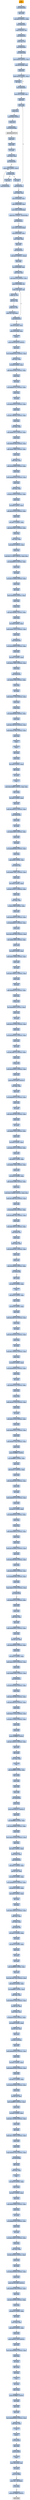 digraph G {
node[shape=rectangle,style=filled,fillcolor=lightsteelblue,color=lightsteelblue]
bgcolor="transparent"
a0x004c4000pusha_[label="start\npusha ",color="lightgrey",fillcolor="orange"];
a0x004c4001call_0x004c4006[label="0x004c4001\ncall 0x004c4006"];
a0x004c4006popl_ebp[label="0x004c4006\npopl %ebp"];
a0x004c4007subl_0x6UINT32_ebp[label="0x004c4007\nsubl $0x6<UINT32>, %ebp"];
a0x004c400djmp_0x004c4014[label="0x004c400d\njmp 0x004c4014"];
a0x004c4014movb_fs_0x23_al[label="0x004c4014\nmovb %fs:0x23, %al"];
a0x004c401ajmp_0x004c401f[label="0x004c401a\njmp 0x004c401f"];
a0x004c401ftestb_al_al[label="0x004c401f\ntestb %al, %al"];
a0x004c4021jmp_0x004c4026[label="0x004c4021\njmp 0x004c4026"];
a0x004c4026jne_0x004c408f[label="0x004c4026\njne 0x004c408f"];
a0x004c4028movl_0x49UINT32_ecx[label="0x004c4028\nmovl $0x49<UINT32>, %ecx"];
a0x004c402dleal_0x2c5ebp__esi[label="0x004c402d\nleal 0x2c5(%ebp), %esi"];
a0x004c4033pushl_esi[label="0x004c4033\npushl %esi"];
a0x004c4034addb_0x44UINT8_esi_[label="0x004c4034\naddb $0x44<UINT8>, (%esi)"];
a0x004c4037incl_esi[label="0x004c4037\nincl %esi"];
a0x004c4038loop_0x004c4034[label="0x004c4038\nloop 0x004c4034"];
a0x004c403amovl_0x2c1ebp__ecx[label="0x004c403a\nmovl 0x2c1(%ebp), %ecx"];
a0x004c4040popl_esi[label="0x004c4040\npopl %esi"];
a0x004c4041pushl_ebp[label="0x004c4041\npushl %ebp"];
a0x004c4042pushl_ecx[label="0x004c4042\npushl %ecx"];
a0x004c4043pushl_0x0UINT8[label="0x004c4043\npushl $0x0<UINT8>"];
a0x004c4045pushl_esi[label="0x004c4045\npushl %esi"];
a0x004c4046call_0x610cebp_[label="0x004c4046\ncall 0x610c(%ebp)"];
a_lopen_kernel32_dll[label="_lopen@kernel32.dll",color="lightgrey",fillcolor="lightgrey"];
a0x004c404cpopl_ecx[label="0x004c404c\npopl %ecx"];
a0x004c404dpopl_ebp[label="0x004c404d\npopl %ebp"];
a0x004c404eincl_eax[label="0x004c404e\nincl %eax"];
a0x004c404ftestl_eax_eax[label="0x004c404f\ntestl %eax, %eax"];
a0x004c4051jne_0x004c408f[label="0x004c4051\njne 0x004c408f"];
a0x004c4053cmpb_0x0UINT8_esi_[label="0x004c4053\ncmpb $0x0<UINT8>, (%esi)"];
a0x004c4056je_0x004c405b[label="0x004c4056\nje 0x004c405b"];
a0x004c4058incl_esi[label="0x004c4058\nincl %esi"];
a0x004c4059jmp_0x004c4053[label="0x004c4059\njmp 0x004c4053"];
a0x004c405bincl_esi[label="0x004c405b\nincl %esi"];
a0x004c405cloop_0x004c4041[label="0x004c405c\nloop 0x004c4041"];
a0x004c405emovl_ebp_eax[label="0x004c405e\nmovl %ebp, %eax"];
a0x004c4060movl_0x20esp__ecx[label="0x004c4060\nmovl 0x20(%esp), %ecx"];
a0x004c4064subl_0x2bdebp__eax[label="0x004c4064\nsubl 0x2bd(%ebp), %eax"];
a0x004c406amovl_eax_0x2b9ebp_[label="0x004c406a\nmovl %eax, 0x2b9(%ebp)"];
a0x004c4070cmpb_0x1UINT8_0x2b4ebp_[label="0x004c4070\ncmpb $0x1<UINT8>, 0x2b4(%ebp)"];
a0x004c4077jne_0x004c407f[label="0x004c4077\njne 0x004c407f"];
a0x004c407fmovl_ecx_0x2b5ebp_[label="0x004c407f\nmovl %ecx, 0x2b5(%ebp)"];
a0x004c4085leal_0x30eebp__eax[label="0x004c4085\nleal 0x30e(%ebp), %eax"];
a0x004c408bmovl_ebp_ebx[label="0x004c408b\nmovl %ebp, %ebx"];
a0x004c408djmp_eax[label="0x004c408d\njmp %eax"];
a0x004c430ecall_0x004c4313[label="0x004c430e\ncall 0x004c4313"];
a0x004c4313subl_0x5UINT32_esp_[label="0x004c4313\nsubl $0x5<UINT32>, (%esp)"];
a0x004c431apopl_ebp[label="0x004c431a\npopl %ebp"];
a0x004c431bleal_0x54ebp__esi[label="0x004c431b\nleal 0x54(%ebp), %esi"];
a0x004c431emovl_esi_edi[label="0x004c431e\nmovl %esi, %edi"];
a0x004c4320movl_0x5150UINT32_ecx[label="0x004c4320\nmovl $0x5150<UINT32>, %ecx"];
a0x004c4325movb_0x35ebp__dl[label="0x004c4325\nmovb 0x35(%ebp), %dl"];
a0x004c4328lodsb_ds_esi__al[label="0x004c4328\nlodsb %ds:(%esi), %al"];
a0x004c4329xchgb_cl_dl[label="0x004c4329\nxchgb %cl, %dl"];
a0x004c432brolb_cl_al[label="0x004c432b\nrolb %cl, %al"];
a0x004c432dxchgb_cl_dl[label="0x004c432d\nxchgb %cl, %dl"];
a0x004c432fstosb_al_es_edi_[label="0x004c432f\nstosb %al, %es:(%edi)"];
a0x004c4330loop_0x004c4328[label="0x004c4330\nloop 0x004c4328"];
a0x004c4332leal_0x54ebp__ecx[label="0x004c4332\nleal 0x54(%ebp), %ecx"];
a0x004c4335addl_0x36ebp__ecx[label="0x004c4335\naddl 0x36(%ebp), %ecx"];
a0x004c433bpusha_[label="0x004c433b\npusha "];
a0x004c433cpushl_0x38544678UINT32[label="0x004c433c\npushl $0x38544678<UINT32>"];
a0x004c4341jmp_ecx[label="0x004c4341\njmp %ecx"];
a0x004c610dmovl_0xbdbc03e2UINT32_eax[label="0x004c610d\nmovl $0xbdbc03e2<UINT32>, %eax"];
a0x004c6112bsfl_eax_eax[label="0x004c6112\nbsfl %eax, %eax"];
a0x004c6115roll_0xfUINT8_eax[label="0x004c6115\nroll $0xf<UINT8>, %eax"];
a0x004c6118addl_0x4c40369UINT32_eax[label="0x004c6118\naddl $0x4c40369<UINT32>, %eax"];
a0x004c611dpushl_eax[label="0x004c611d\npushl %eax"];
a0x004c611enotl_eax[label="0x004c611e\nnotl %eax"];
a0x004c6120xorl_0xfb3b7c97UINT32_eax[label="0x004c6120\nxorl $0xfb3b7c97<UINT32>, %eax"];
a0x004c6125pushl_eax[label="0x004c6125\npushl %eax"];
a0x004c6126roll_eax[label="0x004c6126\nroll %eax"];
a0x004c6128xorl_0xe8c361e2UINT32_eax[label="0x004c6128\nxorl $0xe8c361e2<UINT32>, %eax"];
a0x004c612dpushl_eax[label="0x004c612d\npushl %eax"];
a0x004c612exorl_0x17f6600bUINT32_eax[label="0x004c612e\nxorl $0x17f6600b<UINT32>, %eax"];
a0x004c6133pushl_eax[label="0x004c6133\npushl %eax"];
a0x004c6134xorl_eax_eax[label="0x004c6134\nxorl %eax, %eax"];
a0x004c6136subl_0xbfb7fe15UINT32_eax[label="0x004c6136\nsubl $0xbfb7fe15<UINT32>, %eax"];
a0x004c613bpushl_eax[label="0x004c613b\npushl %eax"];
a0x004c613csubl_0x954f15b6UINT32_eax[label="0x004c613c\nsubl $0x954f15b6<UINT32>, %eax"];
a0x004c6141addl_0xad11ff9dUINT32_eax[label="0x004c6141\naddl $0xad11ff9d<UINT32>, %eax"];
a0x004c6146pushl_eax[label="0x004c6146\npushl %eax"];
a0x004c6147addl_eax_eax[label="0x004c6147\naddl %eax, %eax"];
a0x004c6149addl_0x4fea285fUINT32_eax[label="0x004c6149\naddl $0x4fea285f<UINT32>, %eax"];
a0x004c614epushl_eax[label="0x004c614e\npushl %eax"];
a0x004c614faddl_0xe86050e6UINT32_eax[label="0x004c614f\naddl $0xe86050e6<UINT32>, %eax"];
a0x004c6154pushl_eax[label="0x004c6154\npushl %eax"];
a0x004c6155bsfl_eax_eax[label="0x004c6155\nbsfl %eax, %eax"];
a0x004c6158orl_0xc3130424UINT32_eax[label="0x004c6158\norl $0xc3130424<UINT32>, %eax"];
a0x004c615dpushl_eax[label="0x004c615d\npushl %eax"];
a0x004c615eroll_0x6UINT8_eax[label="0x004c615e\nroll $0x6<UINT8>, %eax"];
a0x004c6161addl_0x7fc201f4UINT32_eax[label="0x004c6161\naddl $0x7fc201f4<UINT32>, %eax"];
a0x004c6166pushl_eax[label="0x004c6166\npushl %eax"];
a0x004c6167btrl_0x17UINT8_eax[label="0x004c6167\nbtrl $0x17<UINT8>, %eax"];
a0x004c616bsubl_0x3f7fea57UINT32_eax[label="0x004c616b\nsubl $0x3f7fea57<UINT32>, %eax"];
a0x004c6170pushl_eax[label="0x004c6170\npushl %eax"];
a0x004c6171bsrl_eax_eax[label="0x004c6171\nbsrl %eax, %eax"];
a0x004c6174subl_0x18UINT32_eax[label="0x004c6174\nsubl $0x18<UINT32>, %eax"];
a0x004c6179pushl_eax[label="0x004c6179\npushl %eax"];
a0x004c617aimull_0x71c73491UINT32_eax_eax[label="0x004c617a\nimull $0x71c73491<UINT32>, %eax, %eax"];
a0x004c6180xorl_0xb666922UINT32_eax[label="0x004c6180\nxorl $0xb666922<UINT32>, %eax"];
a0x004c6185pushl_eax[label="0x004c6185\npushl %eax"];
a0x004c6186rorl_eax[label="0x004c6186\nrorl %eax"];
a0x004c6188xorl_0x7475e800UINT32_eax[label="0x004c6188\nxorl $0x7475e800<UINT32>, %eax"];
a0x004c618dpushl_eax[label="0x004c618d\npushl %eax"];
a0x004c618edecl_eax[label="0x004c618e\ndecl %eax"];
a0x004c618faddl_0x4fbc86UINT32_eax[label="0x004c618f\naddl $0x4fbc86<UINT32>, %eax"];
a0x004c6194pushl_eax[label="0x004c6194\npushl %eax"];
a0x004c6195bswap_eax[label="0x004c6195\nbswap %eax"];
a0x004c6197subl_0xf7bb8df8UINT32_eax[label="0x004c6197\nsubl $0xf7bb8df8<UINT32>, %eax"];
a0x004c619cpushl_eax[label="0x004c619c\npushl %eax"];
a0x004c619dbtrl_0xfUINT8_eax[label="0x004c619d\nbtrl $0xf<UINT8>, %eax"];
a0x004c61a1addl_0x961c4018UINT32_eax[label="0x004c61a1\naddl $0x961c4018<UINT32>, %eax"];
a0x004c61a6pushl_eax[label="0x004c61a6\npushl %eax"];
a0x004c61a7jmp_0x004c5e64[label="0x004c61a7\njmp 0x004c5e64"];
a0x004c5e64xorl_0xe9048320UINT32_eax[label="0x004c5e64\nxorl $0xe9048320<UINT32>, %eax"];
a0x004c5e69pushl_eax[label="0x004c5e69\npushl %eax"];
a0x004c5e6abtcl_0x7UINT8_eax[label="0x004c5e6a\nbtcl $0x7<UINT8>, %eax"];
a0x004c5e6esubl_0xca170081UINT32_eax[label="0x004c5e6e\nsubl $0xca170081<UINT32>, %eax"];
a0x004c5e73pushl_eax[label="0x004c5e73\npushl %eax"];
a0x004c5e74jmp_0x004c920c[label="0x004c5e74\njmp 0x004c920c"];
a0x004c920cxorl_0xfeac7bf0UINT32_eax[label="0x004c920c\nxorl $0xfeac7bf0<UINT32>, %eax"];
a0x004c9211pushl_eax[label="0x004c9211\npushl %eax"];
a0x004c9212incl_eax[label="0x004c9212\nincl %eax"];
a0x004c9213addl_0xdec77764UINT32_eax[label="0x004c9213\naddl $0xdec77764<UINT32>, %eax"];
a0x004c9218pushl_eax[label="0x004c9218\npushl %eax"];
a0x004c9219bswap_eax[label="0x004c9219\nbswap %eax"];
a0x004c921bxorl_0x9cf8e0d8UINT32_eax[label="0x004c921b\nxorl $0x9cf8e0d8<UINT32>, %eax"];
a0x004c9220pushl_eax[label="0x004c9220\npushl %eax"];
a0x004c9221andl_0xc7b912e3UINT32_eax[label="0x004c9221\nandl $0xc7b912e3<UINT32>, %eax"];
a0x004c9226addl_0xbcaa7366UINT32_eax[label="0x004c9226\naddl $0xbcaa7366<UINT32>, %eax"];
a0x004c922bpushl_eax[label="0x004c922b\npushl %eax"];
a0x004c922cfwait_[label="0x004c922c\nfwait "];
a0x004c922dfninit_[label="0x004c922d\nfninit "];
a0x004c922fdecl_eax[label="0x004c922f\ndecl %eax"];
a0x004c9230pushl_eax[label="0x004c9230\npushl %eax"];
a0x004c9231btcl_0xaUINT8_eax[label="0x004c9231\nbtcl $0xa<UINT8>, %eax"];
a0x004c9235fildl_esp_[label="0x004c9235\nfildl (%esp)"];
a0x004c9238incl_eax[label="0x004c9238\nincl %eax"];
a0x004c9239fcos_[label="0x004c9239\nfcos "];
a0x004c923bimull_0xec3dbff9UINT32_eax_eax[label="0x004c923b\nimull $0xec3dbff9<UINT32>, %eax, %eax"];
a0x004c9241fstps_esp_[label="0x004c9241\nfstps (%esp)"];
a0x004c9244btrl_0x1UINT8_eax[label="0x004c9244\nbtrl $0x1<UINT8>, %eax"];
a0x004c9248popl_eax[label="0x004c9248\npopl %eax"];
a0x004c9249addl_0xc5884e2aUINT32_eax[label="0x004c9249\naddl $0xc5884e2a<UINT32>, %eax"];
a0x004c924ejmp_0x004c43b2[label="0x004c924e\njmp 0x004c43b2"];
a0x004c43b2pushl_eax[label="0x004c43b2\npushl %eax"];
a0x004c43b3incl_eax[label="0x004c43b3\nincl %eax"];
a0x004c43b4xorl_0xb0cd4fd7UINT32_eax[label="0x004c43b4\nxorl $0xb0cd4fd7<UINT32>, %eax"];
a0x004c43b9pushl_eax[label="0x004c43b9\npushl %eax"];
a0x004c43baroll_eax[label="0x004c43ba\nroll %eax"];
a0x004c43bcxorl_0x48d99a9dUINT32_eax[label="0x004c43bc\nxorl $0x48d99a9d<UINT32>, %eax"];
a0x004c43c1pushl_eax[label="0x004c43c1\npushl %eax"];
a0x004c43c2cmpl_0x6bUINT8_eax[label="0x004c43c2\ncmpl $0x6b<UINT8>, %eax"];
a0x004c43c5jae_0x004c75d2[label="0x004c43c5\njae 0x004c75d2"];
a0x004c75d2subl_0x66573b67UINT32_eax[label="0x004c75d2\nsubl $0x66573b67<UINT32>, %eax"];
a0x004c75d7pushl_eax[label="0x004c75d7\npushl %eax"];
a0x004c75d8btcl_0x9UINT8_eax[label="0x004c75d8\nbtcl $0x9<UINT8>, %eax"];
a0x004c75dcxorl_0x7d762e7cUINT32_eax[label="0x004c75dc\nxorl $0x7d762e7c<UINT32>, %eax"];
a0x004c75e1pushl_eax[label="0x004c75e1\npushl %eax"];
a0x004c75e2xorl_eax_eax[label="0x004c75e2\nxorl %eax, %eax"];
a0x004c75e4orl_0xc2f766UINT32_eax[label="0x004c75e4\norl $0xc2f766<UINT32>, %eax"];
a0x004c75e9pushl_eax[label="0x004c75e9\npushl %eax"];
a0x004c75eaaddl_0x6cb8c87dUINT32_eax[label="0x004c75ea\naddl $0x6cb8c87d<UINT32>, %eax"];
a0x004c75efxorl_0x84b8ace7UINT32_eax[label="0x004c75ef\nxorl $0x84b8ace7<UINT32>, %eax"];
a0x004c75f4pushl_eax[label="0x004c75f4\npushl %eax"];
a0x004c75f5movl_0x23e6700bUINT32_eax[label="0x004c75f5\nmovl $0x23e6700b<UINT32>, %eax"];
a0x004c75fasubl_0xffa1ed00UINT32_eax[label="0x004c75fa\nsubl $0xffa1ed00<UINT32>, %eax"];
a0x004c75ffpushl_eax[label="0x004c75ff\npushl %eax"];
a0x004c7600rorl_0x9UINT8_eax[label="0x004c7600\nrorl $0x9<UINT8>, %eax"];
a0x004c7603addl_0x9e7260dfUINT32_eax[label="0x004c7603\naddl $0x9e7260df<UINT32>, %eax"];
a0x004c7608pushl_eax[label="0x004c7608\npushl %eax"];
a0x004c7609incl_eax[label="0x004c7609\nincl %eax"];
a0x004c760asubl_0x57048321UINT32_eax[label="0x004c760a\nsubl $0x57048321<UINT32>, %eax"];
a0x004c760fpushl_eax[label="0x004c760f\npushl %eax"];
a0x004c7610roll_eax[label="0x004c7610\nroll %eax"];
a0x004c7612addl_0x68e8e7ffUINT32_eax[label="0x004c7612\naddl $0x68e8e7ff<UINT32>, %eax"];
a0x004c7617pushl_eax[label="0x004c7617\npushl %eax"];
a0x004c7618bswap_eax[label="0x004c7618\nbswap %eax"];
a0x004c761axorl_0xe8e9eaUINT32_eax[label="0x004c761a\nxorl $0xe8e9ea<UINT32>, %eax"];
a0x004c761fpushl_eax[label="0x004c761f\npushl %eax"];
a0x004c7620roll_eax[label="0x004c7620\nroll %eax"];
a0x004c7622addl_0x3c518796UINT32_eax[label="0x004c7622\naddl $0x3c518796<UINT32>, %eax"];
a0x004c7627pushl_eax[label="0x004c7627\npushl %eax"];
a0x004c7628xorl_0xd4928342UINT32_eax[label="0x004c7628\nxorl $0xd4928342<UINT32>, %eax"];
a0x004c762dpushl_eax[label="0x004c762d\npushl %eax"];
a0x004c762enotl_eax[label="0x004c762e\nnotl %eax"];
a0x004c7630xorl_0x13bfd716UINT32_eax[label="0x004c7630\nxorl $0x13bfd716<UINT32>, %eax"];
a0x004c7635pushl_eax[label="0x004c7635\npushl %eax"];
a0x004c7636bswap_eax[label="0x004c7636\nbswap %eax"];
a0x004c7638subl_0xcd208302UINT32_eax[label="0x004c7638\nsubl $0xcd208302<UINT32>, %eax"];
a0x004c763dpushl_eax[label="0x004c763d\npushl %eax"];
a0x004c763epushl_0x3567fd9fUINT32[label="0x004c763e\npushl $0x3567fd9f<UINT32>"];
a0x004c7643bsrl_eax_eax[label="0x004c7643\nbsrl %eax, %eax"];
a0x004c7646popl_eax[label="0x004c7646\npopl %eax"];
a0x004c7647xorl_0xdd2e671bUINT32_eax[label="0x004c7647\nxorl $0xdd2e671b<UINT32>, %eax"];
a0x004c764cpushl_eax[label="0x004c764c\npushl %eax"];
a0x004c764drorl_eax[label="0x004c764d\nrorl %eax"];
a0x004c764faddl_0x52df1e90UINT32_eax[label="0x004c764f\naddl $0x52df1e90<UINT32>, %eax"];
a0x004c7654pushl_eax[label="0x004c7654\npushl %eax"];
a0x004c7655incl_eax[label="0x004c7655\nincl %eax"];
a0x004c7656xorl_0xf4072f50UINT32_eax[label="0x004c7656\nxorl $0xf4072f50<UINT32>, %eax"];
a0x004c765bpushl_eax[label="0x004c765b\npushl %eax"];
a0x004c765croll_0xeUINT8_eax[label="0x004c765c\nroll $0xe<UINT8>, %eax"];
a0x004c765fxorl_0xbc20ccc1UINT32_eax[label="0x004c765f\nxorl $0xbc20ccc1<UINT32>, %eax"];
a0x004c7664pushl_eax[label="0x004c7664\npushl %eax"];
a0x004c7665subl_0x65UINT8_eax[label="0x004c7665\nsubl $0x65<UINT8>, %eax"];
a0x004c7668xorl_0x8d1704efUINT32_eax[label="0x004c7668\nxorl $0x8d1704ef<UINT32>, %eax"];
a0x004c766dpushl_eax[label="0x004c766d\npushl %eax"];
a0x004c766ebtsl_0x1eUINT8_eax[label="0x004c766e\nbtsl $0x1e<UINT8>, %eax"];
a0x004c7672addl_0x4b1aef8fUINT32_eax[label="0x004c7672\naddl $0x4b1aef8f<UINT32>, %eax"];
a0x004c7677pushl_eax[label="0x004c7677\npushl %eax"];
a0x004c7678imull_0xa7760d80UINT32_eax_eax[label="0x004c7678\nimull $0xa7760d80<UINT32>, %eax, %eax"];
a0x004c767eaddl_0x7eb95782UINT32_eax[label="0x004c767e\naddl $0x7eb95782<UINT32>, %eax"];
a0x004c7683pushl_eax[label="0x004c7683\npushl %eax"];
a0x004c7684orl_0x58dac45bUINT32_eax[label="0x004c7684\norl $0x58dac45b<UINT32>, %eax"];
a0x004c7689addl_0x38b0c78eUINT32_eax[label="0x004c7689\naddl $0x38b0c78e<UINT32>, %eax"];
a0x004c768epushl_eax[label="0x004c768e\npushl %eax"];
a0x004c768fsubl_0xf27887c5UINT32_eax[label="0x004c768f\nsubl $0xf27887c5<UINT32>, %eax"];
a0x004c7694jmp_0x004c7535[label="0x004c7694\njmp 0x004c7535"];
a0x004c7535pushl_eax[label="0x004c7535\npushl %eax"];
a0x004c7536imull_eax_eax[label="0x004c7536\nimull %eax, %eax"];
a0x004c7539subl_0x30e619ecUINT32_eax[label="0x004c7539\nsubl $0x30e619ec<UINT32>, %eax"];
a0x004c753epushl_eax[label="0x004c753e\npushl %eax"];
a0x004c753fpushl_eax[label="0x004c753f\npushl %eax"];
a0x004c7540cmpl_0x4efd19aUINT32_eax[label="0x004c7540\ncmpl $0x4efd19a<UINT32>, %eax"];
a0x004c7545jno_0x004c45fe[label="0x004c7545\njno 0x004c45fe"];
a0x004c45fefildl_esp_[label="0x004c45fe\nfildl (%esp)"];
a0x004c4601rorl_0x18UINT8_eax[label="0x004c4601\nrorl $0x18<UINT8>, %eax"];
a0x004c4604fcos_[label="0x004c4604\nfcos "];
a0x004c4606subl_0x1bUINT8_eax[label="0x004c4606\nsubl $0x1b<UINT8>, %eax"];
a0x004c4609fstps_esp_[label="0x004c4609\nfstps (%esp)"];
a0x004c460croll_0x16UINT8_eax[label="0x004c460c\nroll $0x16<UINT8>, %eax"];
a0x004c460fpopl_eax[label="0x004c460f\npopl %eax"];
a0x004c4610addl_0xc5e8972bUINT32_eax[label="0x004c4610\naddl $0xc5e8972b<UINT32>, %eax"];
a0x004c4615pushl_eax[label="0x004c4615\npushl %eax"];
a0x004c4616incl_eax[label="0x004c4616\nincl %eax"];
a0x004c4617andl_0x230cdc03UINT32_eax[label="0x004c4617\nandl $0x230cdc03<UINT32>, %eax"];
a0x004c461cpushl_eax[label="0x004c461c\npushl %eax"];
a0x004c461dincl_eax[label="0x004c461d\nincl %eax"];
a0x004c461esubl_0x17180003UINT32_eax[label="0x004c461e\nsubl $0x17180003<UINT32>, %eax"];
a0x004c4623pushl_eax[label="0x004c4623\npushl %eax"];
a0x004c4624orl_0x38UINT8_eax[label="0x004c4624\norl $0x38<UINT8>, %eax"];
a0x004c4627xorl_0xe8e9e859UINT32_eax[label="0x004c4627\nxorl $0xe8e9e859<UINT32>, %eax"];
a0x004c462cpushl_eax[label="0x004c462c\npushl %eax"];
a0x004c462dshrl_eax[label="0x004c462d\nshrl %eax"];
a0x004c462fsubl_0x65f1f145UINT32_eax[label="0x004c462f\nsubl $0x65f1f145<UINT32>, %eax"];
a0x004c4634pushl_eax[label="0x004c4634\npushl %eax"];
a0x004c4635bswap_eax[label="0x004c4635\nbswap %eax"];
a0x004c4637addl_0x19c2742dUINT32_eax[label="0x004c4637\naddl $0x19c2742d<UINT32>, %eax"];
a0x004c463cpushl_eax[label="0x004c463c\npushl %eax"];
a0x004c463dincl_eax[label="0x004c463d\nincl %eax"];
a0x004c463esubl_0xf5c197e0UINT32_eax[label="0x004c463e\nsubl $0xf5c197e0<UINT32>, %eax"];
a0x004c4643pushl_eax[label="0x004c4643\npushl %eax"];
a0x004c4644addl_0xb405381cUINT32_eax[label="0x004c4644\naddl $0xb405381c<UINT32>, %eax"];
a0x004c4649pushl_eax[label="0x004c4649\npushl %eax"];
a0x004c464asubl_0x3fe75704UINT32_eax[label="0x004c464a\nsubl $0x3fe75704<UINT32>, %eax"];
a0x004c464fpushl_eax[label="0x004c464f\npushl %eax"];
a0x004c4650pushl_0xffffffb1UINT8[label="0x004c4650\npushl $0xffffffb1<UINT8>"];
a0x004c4652xorl_0xffffff82UINT8_eax[label="0x004c4652\nxorl $0xffffff82<UINT8>, %eax"];
a0x004c4655popl_eax[label="0x004c4655\npopl %eax"];
a0x004c4656addl_0x337UINT32_eax[label="0x004c4656\naddl $0x337<UINT32>, %eax"];
a0x004c465bpushl_eax[label="0x004c465b\npushl %eax"];
a0x004c465caddl_0xcdebc49cUINT32_eax[label="0x004c465c\naddl $0xcdebc49c<UINT32>, %eax"];
a0x004c4661pushl_eax[label="0x004c4661\npushl %eax"];
a0x004c4662rorl_eax[label="0x004c4662\nrorl %eax"];
a0x004c4664addl_0x600e0750UINT32_eax[label="0x004c4664\naddl $0x600e0750<UINT32>, %eax"];
a0x004c4669pushl_eax[label="0x004c4669\npushl %eax"];
a0x004c466aorl_0x19UINT8_eax[label="0x004c466a\norl $0x19<UINT8>, %eax"];
a0x004c466dxorl_0xf3659ca0UINT32_eax[label="0x004c466d\nxorl $0xf3659ca0<UINT32>, %eax"];
a0x004c4672pushl_eax[label="0x004c4672\npushl %eax"];
a0x004c4673bswap_eax[label="0x004c4673\nbswap %eax"];
a0x004c4675addl_0xd20d60cfUINT32_eax[label="0x004c4675\naddl $0xd20d60cf<UINT32>, %eax"];
a0x004c467apushl_eax[label="0x004c467a\npushl %eax"];
a0x004c467bpushl_eax[label="0x004c467b\npushl %eax"];
a0x004c467candl_0x7d1db9b3UINT32_eax[label="0x004c467c\nandl $0x7d1db9b3<UINT32>, %eax"];
a0x004c4681popl_eax[label="0x004c4681\npopl %eax"];
a0x004c4682subl_0xa2800280UINT32_eax[label="0x004c4682\nsubl $0xa2800280<UINT32>, %eax"];
a0x004c4687pushl_eax[label="0x004c4687\npushl %eax"];
a0x004c4688subl_0xa3a4d9acUINT32_eax[label="0x004c4688\nsubl $0xa3a4d9ac<UINT32>, %eax"];
a0x004c468dxorl_0xdddb2dd4UINT32_eax[label="0x004c468d\nxorl $0xdddb2dd4<UINT32>, %eax"];
a0x004c4692pushl_eax[label="0x004c4692\npushl %eax"];
a0x004c4693cmpl_0x827a705bUINT32_eax[label="0x004c4693\ncmpl $0x827a705b<UINT32>, %eax"];
a0x004c4698jle_0x004c461f[label="0x004c4698\njle 0x004c461f"];
a0x004c469asubl_0xaf5e521aUINT32_eax[label="0x004c469a\nsubl $0xaf5e521a<UINT32>, %eax"];
a0x004c469fpushl_eax[label="0x004c469f\npushl %eax"];
a0x004c46a0pushl_eax[label="0x004c46a0\npushl %eax"];
a0x004c46a1addl_eax_eax[label="0x004c46a1\naddl %eax, %eax"];
a0x004c46a3popl_eax[label="0x004c46a3\npopl %eax"];
a0x004c46a4addl_0x99a08f02UINT32_eax[label="0x004c46a4\naddl $0x99a08f02<UINT32>, %eax"];
a0x004c46a9pushl_eax[label="0x004c46a9\npushl %eax"];
a0x004c46aamovzbl_al_eax[label="0x004c46aa\nmovzbl %al, %eax"];
a0x004c46adsubl_0xd59fe0dcUINT32_eax[label="0x004c46ad\nsubl $0xd59fe0dc<UINT32>, %eax"];
a0x004c46b2pushl_eax[label="0x004c46b2\npushl %eax"];
a0x004c46b3btsl_0x12UINT8_eax[label="0x004c46b3\nbtsl $0x12<UINT8>, %eax"];
a0x004c46b7addl_0xd11dc875UINT32_eax[label="0x004c46b7\naddl $0xd11dc875<UINT32>, %eax"];
a0x004c46bcpushl_eax[label="0x004c46bc\npushl %eax"];
a0x004c46bdcmpl_0xfb81e884UINT32_eax[label="0x004c46bd\ncmpl $0xfb81e884<UINT32>, %eax"];
a0x004c46c2jge_0x004c4871[label="0x004c46c2\njge 0x004c4871"];
a0x004c4871xorl_0x3c8203a0UINT32_eax[label="0x004c4871\nxorl $0x3c8203a0<UINT32>, %eax"];
a0x004c4876pushl_eax[label="0x004c4876\npushl %eax"];
a0x004c4877addl_0xa7bf20b9UINT32_eax[label="0x004c4877\naddl $0xa7bf20b9<UINT32>, %eax"];
a0x004c487csubl_0x528fa259UINT32_eax[label="0x004c487c\nsubl $0x528fa259<UINT32>, %eax"];
a0x004c4881pushl_eax[label="0x004c4881\npushl %eax"];
a0x004c4882andl_0xe3727e2eUINT32_eax[label="0x004c4882\nandl $0xe3727e2e<UINT32>, %eax"];
a0x004c4887xorl_0xc73183edUINT32_eax[label="0x004c4887\nxorl $0xc73183ed<UINT32>, %eax"];
a0x004c488cpushl_eax[label="0x004c488c\npushl %eax"];
a0x004c488dpushl_eax[label="0x004c488d\npushl %eax"];
a0x004c488epushl_0xffffff8cUINT8[label="0x004c488e\npushl $0xffffff8c<UINT8>"];
a0x004c4890subl_0x7c9ea4c1UINT32_eax[label="0x004c4890\nsubl $0x7c9ea4c1<UINT32>, %eax"];
a0x004c4895popl_eax[label="0x004c4895\npopl %eax"];
a0x004c4896fildl_esp_[label="0x004c4896\nfildl (%esp)"];
a0x004c4899xorl_eax_eax[label="0x004c4899\nxorl %eax, %eax"];
a0x004c489bfsin_[label="0x004c489b\nfsin "];
a0x004c489daddl_0xfffffff8UINT8_eax[label="0x004c489d\naddl $0xfffffff8<UINT8>, %eax"];
a0x004c48a0fstps_esp_[label="0x004c48a0\nfstps (%esp)"];
a0x004c48a3pushl_edx[label="0x004c48a3\npushl %edx"];
a0x004c48a4pushl_edi[label="0x004c48a4\npushl %edi"];
a0x004c48a5pushl_edi[label="0x004c48a5\npushl %edi"];
a0x004c48a6call_0x004c6cfc[label="0x004c48a6\ncall 0x004c6cfc"];
a0x004c6cfcpushl_eax[label="0x004c6cfc\npushl %eax"];
a0x004c6cfdpushl_0xd28b241UINT32[label="0x004c6cfd\npushl $0xd28b241<UINT32>"];
a0x004c6d02popl_eax[label="0x004c6d02\npopl %eax"];
a0x004c6d03xorl_0xffffffbeUINT8_eax[label="0x004c6d03\nxorl $0xffffffbe<UINT8>, %eax"];
a0x004c6d06subl_0xabf56bbfUINT32_eax[label="0x004c6d06\nsubl $0xabf56bbf<UINT32>, %eax"];
a0x004c6d0bpushl_eax[label="0x004c6d0b\npushl %eax"];
a0x004c6d0cmovl_0x3142a2abUINT32_eax[label="0x004c6d0c\nmovl $0x3142a2ab<UINT32>, %eax"];
a0x004c6d11popl_eax[label="0x004c6d11\npopl %eax"];
a0x004c6d12btcl_0x1UINT8_eax[label="0x004c6d12\nbtcl $0x1<UINT8>, %eax"];
a0x004c6d16imull_eax_eax[label="0x004c6d16\nimull %eax, %eax"];
a0x004c6d19jmp_0x004c925f[label="0x004c6d19\njmp 0x004c925f"];
a0x004c925fsubl_0x27UINT8_eax[label="0x004c925f\nsubl $0x27<UINT8>, %eax"];
a0x004c9262movzbl_ah_eax[label="0x004c9262\nmovzbl %ah, %eax"];
a0x004c9265btcl_0x18UINT8_eax[label="0x004c9265\nbtcl $0x18<UINT8>, %eax"];
a0x004c9269xorl_0xfdbb3076UINT32_eax[label="0x004c9269\nxorl $0xfdbb3076<UINT32>, %eax"];
a0x004c926erorl_0x16UINT8_eax[label="0x004c926e\nrorl $0x16<UINT8>, %eax"];
a0x004c9271subl_0x3UINT8_eax[label="0x004c9271\nsubl $0x3<UINT8>, %eax"];
a0x004c9274decl_eax[label="0x004c9274\ndecl %eax"];
a0x004c9275roll_eax[label="0x004c9275\nroll %eax"];
a0x004c9277movl_0x11abd2cfUINT32_eax[label="0x004c9277\nmovl $0x11abd2cf<UINT32>, %eax"];
a0x004c927caddl_eax_eax[label="0x004c927c\naddl %eax, %eax"];
a0x004c927exorl_eax_eax[label="0x004c927e\nxorl %eax, %eax"];
a0x004c9280jmp_0x004c7f3e[label="0x004c9280\njmp 0x004c7f3e"];
a0x004c7f3ebtsl_0x1cUINT8_eax[label="0x004c7f3e\nbtsl $0x1c<UINT8>, %eax"];
a0x004c7f42sarl_eax[label="0x004c7f42\nsarl %eax"];
a0x004c7f44rorl_0x1aUINT8_eax[label="0x004c7f44\nrorl $0x1a<UINT8>, %eax"];
a0x004c7f47negl_eax[label="0x004c7f47\nnegl %eax"];
a0x004c7f49shll_eax[label="0x004c7f49\nshll %eax"];
a0x004c7f4bnotl_eax[label="0x004c7f4b\nnotl %eax"];
a0x004c7f4dandl_0xffffffd6UINT8_eax[label="0x004c7f4d\nandl $0xffffffd6<UINT8>, %eax"];
a0x004c7f50negl_eax[label="0x004c7f50\nnegl %eax"];
a0x004c7f52movl_0x74b271daUINT32_eax[label="0x004c7f52\nmovl $0x74b271da<UINT32>, %eax"];
a0x004c7f57addl_0x2aUINT8_eax[label="0x004c7f57\naddl $0x2a<UINT8>, %eax"];
a0x004c7f5aorl_0xfffffffdUINT8_eax[label="0x004c7f5a\norl $0xfffffffd<UINT8>, %eax"];
a0x004c7f5daddl_eax_eax[label="0x004c7f5d\naddl %eax, %eax"];
a0x004c7f5fsubl_0x9b207436UINT32_eax[label="0x004c7f5f\nsubl $0x9b207436<UINT32>, %eax"];
a0x004c7f64movzbl_al_eax[label="0x004c7f64\nmovzbl %al, %eax"];
a0x004c7f67imull_eax_eax[label="0x004c7f67\nimull %eax, %eax"];
a0x004c7f6aorl_0xe0767e44UINT32_eax[label="0x004c7f6a\norl $0xe0767e44<UINT32>, %eax"];
a0x004c7f6forl_0x49UINT8_eax[label="0x004c7f6f\norl $0x49<UINT8>, %eax"];
a0x004c7f72movzbl_al_eax[label="0x004c7f72\nmovzbl %al, %eax"];
a0x004c7f75popl_eax[label="0x004c7f75\npopl %eax"];
a0x004c7f76ret_0xcUINT16[label="0x004c7f76\nret $0xc<UINT16>"];
a0x004c48abpopl_eax[label="0x004c48ab\npopl %eax"];
a0x004c48acaddl_0x840a9280UINT32_eax[label="0x004c48ac\naddl $0x840a9280<UINT32>, %eax"];
a0x004c48b1pushl_eax[label="0x004c48b1\npushl %eax"];
a0x004c48b2roll_0x1UINT8_eax[label="0x004c48b2\nroll $0x1<UINT8>, %eax"];
a0x004c48b5addl_0xbe5d02dbUINT32_eax[label="0x004c48b5\naddl $0xbe5d02db<UINT32>, %eax"];
a0x004c48bapushl_eax[label="0x004c48ba\npushl %eax"];
a0x004c48bbbtcl_0x15UINT8_eax[label="0x004c48bb\nbtcl $0x15<UINT8>, %eax"];
a0x004c48bfxorl_0x40202be9UINT32_eax[label="0x004c48bf\nxorl $0x40202be9<UINT32>, %eax"];
a0x004c48c4pushl_eax[label="0x004c48c4\npushl %eax"];
a0x004c48c5movzbl_al_eax[label="0x004c48c5\nmovzbl %al, %eax"];
a0x004c48c8addl_0xffffff35UINT32_eax[label="0x004c48c8\naddl $0xffffff35<UINT32>, %eax"];
a0x004c48cdpushl_eax[label="0x004c48cd\npushl %eax"];
a0x004c48ceroll_0xcUINT8_eax[label="0x004c48ce\nroll $0xc<UINT8>, %eax"];
a0x004c48d1subl_0x17182000UINT32_eax[label="0x004c48d1\nsubl $0x17182000<UINT32>, %eax"];
a0x004c48d6pushl_eax[label="0x004c48d6\npushl %eax"];
a0x004c48d7decl_eax[label="0x004c48d7\ndecl %eax"];
a0x004c48d8addl_0x1719e813UINT32_eax[label="0x004c48d8\naddl $0x1719e813<UINT32>, %eax"];
a0x004c48ddpushl_eax[label="0x004c48dd\npushl %eax"];
a0x004c48depushl_eax[label="0x004c48de\npushl %eax"];
a0x004c48dfcmpl_0x84031f3aUINT32_eax[label="0x004c48df\ncmpl $0x84031f3a<UINT32>, %eax"];
a0x004c48e4jno_0x004c630f[label="0x004c48e4\njno 0x004c630f"];
a0x004c630ffildl_esp_[label="0x004c630f\nfildl (%esp)"];
a0x004c6312bsfl_eax_eax[label="0x004c6312\nbsfl %eax, %eax"];
a0x004c6315fsin_[label="0x004c6315\nfsin "];
a0x004c6317btcl_0x16UINT8_eax[label="0x004c6317\nbtcl $0x16<UINT8>, %eax"];
a0x004c631bfstps_esp_[label="0x004c631b\nfstps (%esp)"];
a0x004c631eroll_0x7UINT8_eax[label="0x004c631e\nroll $0x7<UINT8>, %eax"];
a0x004c6321popl_eax[label="0x004c6321\npopl %eax"];
a0x004c6322subl_0x8b16bdfaUINT32_eax[label="0x004c6322\nsubl $0x8b16bdfa<UINT32>, %eax"];
a0x004c6327pushl_eax[label="0x004c6327\npushl %eax"];
a0x004c6328rorl_eax[label="0x004c6328\nrorl %eax"];
a0x004c632axorl_0xfbd3c4e8UINT32_eax[label="0x004c632a\nxorl $0xfbd3c4e8<UINT32>, %eax"];
a0x004c632fpushl_eax[label="0x004c632f\npushl %eax"];
a0x004c6330roll_eax[label="0x004c6330\nroll %eax"];
a0x004c6332xorl_0xc22abe22UINT32_eax[label="0x004c6332\nxorl $0xc22abe22<UINT32>, %eax"];
a0x004c6337pushl_eax[label="0x004c6337\npushl %eax"];
a0x004c6338xorl_eax_eax[label="0x004c6338\nxorl %eax, %eax"];
a0x004c633aorl_0x1eb580aUINT32_eax[label="0x004c633a\norl $0x1eb580a<UINT32>, %eax"];
a0x004c633fpushl_eax[label="0x004c633f\npushl %eax"];
a0x004c6340decl_eax[label="0x004c6340\ndecl %eax"];
a0x004c6341xorl_0xea395809UINT32_eax[label="0x004c6341\nxorl $0xea395809<UINT32>, %eax"];
a0x004c6346pushl_eax[label="0x004c6346\npushl %eax"];
a0x004c6347pushl_0x70cc1f98UINT32[label="0x004c6347\npushl $0x70cc1f98<UINT32>"];
a0x004c634caddl_0x9ef4c56bUINT32_eax[label="0x004c634c\naddl $0x9ef4c56b<UINT32>, %eax"];
a0x004c6351popl_eax[label="0x004c6351\npopl %eax"];
a0x004c6352xorl_0x70cff7f8UINT32_eax[label="0x004c6352\nxorl $0x70cff7f8<UINT32>, %eax"];
a0x004c6357pushl_eax[label="0x004c6357\npushl %eax"];
a0x004c6358roll_0x18UINT8_eax[label="0x004c6358\nroll $0x18<UINT8>, %eax"];
a0x004c635bshrl_eax[label="0x004c635b\nshrl %eax"];
a0x004c635dmovl_esp_eax[label="0x004c635d\nmovl %esp, %eax"];
a0x004c635faddl_0x0UINT32_eax[label="0x004c635f\naddl $0x0<UINT32>, %eax"];
a0x004c6365pushl_eax[label="0x004c6365\npushl %eax"];
a0x004c6366pushl_0xb0a37346UINT32[label="0x004c6366\npushl $0xb0a37346<UINT32>"];
a0x004c636bpopl_eax[label="0x004c636b\npopl %eax"];
a0x004c636cmovl_0xc494b66aUINT32_eax[label="0x004c636c\nmovl $0xc494b66a<UINT32>, %eax"];
a0x004c6371pushl_eax[label="0x004c6371\npushl %eax"];
a0x004c6372incl_eax[label="0x004c6372\nincl %eax"];
a0x004c6373fildl_esp_[label="0x004c6373\nfildl (%esp)"];
a0x004c6376notl_eax[label="0x004c6376\nnotl %eax"];
a0x004c6378fcos_[label="0x004c6378\nfcos "];
a0x004c637aincl_eax[label="0x004c637a\nincl %eax"];
a0x004c637bfstps_esp_[label="0x004c637b\nfstps (%esp)"];
a0x004c637epushl_0xffffffe3UINT8[label="0x004c637e\npushl $0xffffffe3<UINT8>"];
a0x004c6380notl_eax[label="0x004c6380\nnotl %eax"];
a0x004c6382popl_eax[label="0x004c6382\npopl %eax"];
a0x004c6383popl_eax[label="0x004c6383\npopl %eax"];
a0x004c6384movl_0xd4689d9aUINT32_eax[label="0x004c6384\nmovl $0xd4689d9a<UINT32>, %eax"];
a0x004c6389addl_eax_eax[label="0x004c6389\naddl %eax, %eax"];
a0x004c638bret[label="0x004c638b\nret"];
a0x0012fe30pusha_[label="0x0012fe30\npusha "];
a0x0012fe31call_0x12fe39[label="0x0012fe31\ncall 0x12fe39"];
a0x0012fe39popl_eax[label="0x0012fe39\npopl %eax"];
a0x0012fe3ajmp_0x12fe3d[label="0x0012fe3a\njmp 0x12fe3d"];
a0x0012fe3dpopfl_[label="0x0012fe3d\npopfl "];
a0x0012fe3eoutsl_ds_esi__dx[label="0x0012fe3e\noutsl %ds:(%esi), %dx"];
a0x0012fe3fincl_ecx[label="0x0012fe3f\nincl %ecx"];
a0x0012fe40jecxz_0x12fdd3[label="0x0012fe40\njecxz 0x12fdd3"];
a0x0012fe42movb_al__492169407[label="0x0012fe42\nmovb %al, -492169407"];
a0x0012fe47je_0x12fe5a[label="0x0012fe47\nje 0x12fe5a"];
a0x0012fe49pushl_0x7ffffff9UINT32[label="0x0012fe49\npushl $0x7ffffff9<UINT32>"];
a0x0012fe4e[label="0x0012fe4e",color="lightgrey",fillcolor="lightgrey"];
a0x004c4000pusha_ -> a0x004c4001call_0x004c4006 [color="#000000"];
a0x004c4001call_0x004c4006 -> a0x004c4006popl_ebp [color="#000000"];
a0x004c4006popl_ebp -> a0x004c4007subl_0x6UINT32_ebp [color="#000000"];
a0x004c4007subl_0x6UINT32_ebp -> a0x004c400djmp_0x004c4014 [color="#000000"];
a0x004c400djmp_0x004c4014 -> a0x004c4014movb_fs_0x23_al [color="#000000"];
a0x004c4014movb_fs_0x23_al -> a0x004c401ajmp_0x004c401f [color="#000000"];
a0x004c401ajmp_0x004c401f -> a0x004c401ftestb_al_al [color="#000000"];
a0x004c401ftestb_al_al -> a0x004c4021jmp_0x004c4026 [color="#000000"];
a0x004c4021jmp_0x004c4026 -> a0x004c4026jne_0x004c408f [color="#000000"];
a0x004c4026jne_0x004c408f -> a0x004c4028movl_0x49UINT32_ecx [color="#000000",label="F"];
a0x004c4028movl_0x49UINT32_ecx -> a0x004c402dleal_0x2c5ebp__esi [color="#000000"];
a0x004c402dleal_0x2c5ebp__esi -> a0x004c4033pushl_esi [color="#000000"];
a0x004c4033pushl_esi -> a0x004c4034addb_0x44UINT8_esi_ [color="#000000"];
a0x004c4034addb_0x44UINT8_esi_ -> a0x004c4037incl_esi [color="#000000"];
a0x004c4037incl_esi -> a0x004c4038loop_0x004c4034 [color="#000000"];
a0x004c4038loop_0x004c4034 -> a0x004c4034addb_0x44UINT8_esi_ [color="#000000",label="T"];
a0x004c4038loop_0x004c4034 -> a0x004c403amovl_0x2c1ebp__ecx [color="#000000",label="F"];
a0x004c403amovl_0x2c1ebp__ecx -> a0x004c4040popl_esi [color="#000000"];
a0x004c4040popl_esi -> a0x004c4041pushl_ebp [color="#000000"];
a0x004c4041pushl_ebp -> a0x004c4042pushl_ecx [color="#000000"];
a0x004c4042pushl_ecx -> a0x004c4043pushl_0x0UINT8 [color="#000000"];
a0x004c4043pushl_0x0UINT8 -> a0x004c4045pushl_esi [color="#000000"];
a0x004c4045pushl_esi -> a0x004c4046call_0x610cebp_ [color="#000000"];
a0x004c4046call_0x610cebp_ -> a_lopen_kernel32_dll [color="#000000"];
a_lopen_kernel32_dll -> a0x004c404cpopl_ecx [color="#000000"];
a0x004c404cpopl_ecx -> a0x004c404dpopl_ebp [color="#000000"];
a0x004c404dpopl_ebp -> a0x004c404eincl_eax [color="#000000"];
a0x004c404eincl_eax -> a0x004c404ftestl_eax_eax [color="#000000"];
a0x004c404ftestl_eax_eax -> a0x004c4051jne_0x004c408f [color="#000000"];
a0x004c4051jne_0x004c408f -> a0x004c4053cmpb_0x0UINT8_esi_ [color="#000000",label="F"];
a0x004c4053cmpb_0x0UINT8_esi_ -> a0x004c4056je_0x004c405b [color="#000000"];
a0x004c4056je_0x004c405b -> a0x004c4058incl_esi [color="#000000",label="F"];
a0x004c4058incl_esi -> a0x004c4059jmp_0x004c4053 [color="#000000"];
a0x004c4059jmp_0x004c4053 -> a0x004c4053cmpb_0x0UINT8_esi_ [color="#000000"];
a0x004c4056je_0x004c405b -> a0x004c405bincl_esi [color="#000000",label="T"];
a0x004c405bincl_esi -> a0x004c405cloop_0x004c4041 [color="#000000"];
a0x004c405cloop_0x004c4041 -> a0x004c4041pushl_ebp [color="#000000",label="T"];
a0x004c405cloop_0x004c4041 -> a0x004c405emovl_ebp_eax [color="#000000",label="F"];
a0x004c405emovl_ebp_eax -> a0x004c4060movl_0x20esp__ecx [color="#000000"];
a0x004c4060movl_0x20esp__ecx -> a0x004c4064subl_0x2bdebp__eax [color="#000000"];
a0x004c4064subl_0x2bdebp__eax -> a0x004c406amovl_eax_0x2b9ebp_ [color="#000000"];
a0x004c406amovl_eax_0x2b9ebp_ -> a0x004c4070cmpb_0x1UINT8_0x2b4ebp_ [color="#000000"];
a0x004c4070cmpb_0x1UINT8_0x2b4ebp_ -> a0x004c4077jne_0x004c407f [color="#000000"];
a0x004c4077jne_0x004c407f -> a0x004c407fmovl_ecx_0x2b5ebp_ [color="#000000",label="T"];
a0x004c407fmovl_ecx_0x2b5ebp_ -> a0x004c4085leal_0x30eebp__eax [color="#000000"];
a0x004c4085leal_0x30eebp__eax -> a0x004c408bmovl_ebp_ebx [color="#000000"];
a0x004c408bmovl_ebp_ebx -> a0x004c408djmp_eax [color="#000000"];
a0x004c408djmp_eax -> a0x004c430ecall_0x004c4313 [color="#000000"];
a0x004c430ecall_0x004c4313 -> a0x004c4313subl_0x5UINT32_esp_ [color="#000000"];
a0x004c4313subl_0x5UINT32_esp_ -> a0x004c431apopl_ebp [color="#000000"];
a0x004c431apopl_ebp -> a0x004c431bleal_0x54ebp__esi [color="#000000"];
a0x004c431bleal_0x54ebp__esi -> a0x004c431emovl_esi_edi [color="#000000"];
a0x004c431emovl_esi_edi -> a0x004c4320movl_0x5150UINT32_ecx [color="#000000"];
a0x004c4320movl_0x5150UINT32_ecx -> a0x004c4325movb_0x35ebp__dl [color="#000000"];
a0x004c4325movb_0x35ebp__dl -> a0x004c4328lodsb_ds_esi__al [color="#000000"];
a0x004c4328lodsb_ds_esi__al -> a0x004c4329xchgb_cl_dl [color="#000000"];
a0x004c4329xchgb_cl_dl -> a0x004c432brolb_cl_al [color="#000000"];
a0x004c432brolb_cl_al -> a0x004c432dxchgb_cl_dl [color="#000000"];
a0x004c432dxchgb_cl_dl -> a0x004c432fstosb_al_es_edi_ [color="#000000"];
a0x004c432fstosb_al_es_edi_ -> a0x004c4330loop_0x004c4328 [color="#000000"];
a0x004c4330loop_0x004c4328 -> a0x004c4328lodsb_ds_esi__al [color="#000000",label="T"];
a0x004c4330loop_0x004c4328 -> a0x004c4332leal_0x54ebp__ecx [color="#000000",label="F"];
a0x004c4332leal_0x54ebp__ecx -> a0x004c4335addl_0x36ebp__ecx [color="#000000"];
a0x004c4335addl_0x36ebp__ecx -> a0x004c433bpusha_ [color="#000000"];
a0x004c433bpusha_ -> a0x004c433cpushl_0x38544678UINT32 [color="#000000"];
a0x004c433cpushl_0x38544678UINT32 -> a0x004c4341jmp_ecx [color="#000000"];
a0x004c4341jmp_ecx -> a0x004c610dmovl_0xbdbc03e2UINT32_eax [color="#000000"];
a0x004c610dmovl_0xbdbc03e2UINT32_eax -> a0x004c6112bsfl_eax_eax [color="#000000"];
a0x004c6112bsfl_eax_eax -> a0x004c6115roll_0xfUINT8_eax [color="#000000"];
a0x004c6115roll_0xfUINT8_eax -> a0x004c6118addl_0x4c40369UINT32_eax [color="#000000"];
a0x004c6118addl_0x4c40369UINT32_eax -> a0x004c611dpushl_eax [color="#000000"];
a0x004c611dpushl_eax -> a0x004c611enotl_eax [color="#000000"];
a0x004c611enotl_eax -> a0x004c6120xorl_0xfb3b7c97UINT32_eax [color="#000000"];
a0x004c6120xorl_0xfb3b7c97UINT32_eax -> a0x004c6125pushl_eax [color="#000000"];
a0x004c6125pushl_eax -> a0x004c6126roll_eax [color="#000000"];
a0x004c6126roll_eax -> a0x004c6128xorl_0xe8c361e2UINT32_eax [color="#000000"];
a0x004c6128xorl_0xe8c361e2UINT32_eax -> a0x004c612dpushl_eax [color="#000000"];
a0x004c612dpushl_eax -> a0x004c612exorl_0x17f6600bUINT32_eax [color="#000000"];
a0x004c612exorl_0x17f6600bUINT32_eax -> a0x004c6133pushl_eax [color="#000000"];
a0x004c6133pushl_eax -> a0x004c6134xorl_eax_eax [color="#000000"];
a0x004c6134xorl_eax_eax -> a0x004c6136subl_0xbfb7fe15UINT32_eax [color="#000000"];
a0x004c6136subl_0xbfb7fe15UINT32_eax -> a0x004c613bpushl_eax [color="#000000"];
a0x004c613bpushl_eax -> a0x004c613csubl_0x954f15b6UINT32_eax [color="#000000"];
a0x004c613csubl_0x954f15b6UINT32_eax -> a0x004c6141addl_0xad11ff9dUINT32_eax [color="#000000"];
a0x004c6141addl_0xad11ff9dUINT32_eax -> a0x004c6146pushl_eax [color="#000000"];
a0x004c6146pushl_eax -> a0x004c6147addl_eax_eax [color="#000000"];
a0x004c6147addl_eax_eax -> a0x004c6149addl_0x4fea285fUINT32_eax [color="#000000"];
a0x004c6149addl_0x4fea285fUINT32_eax -> a0x004c614epushl_eax [color="#000000"];
a0x004c614epushl_eax -> a0x004c614faddl_0xe86050e6UINT32_eax [color="#000000"];
a0x004c614faddl_0xe86050e6UINT32_eax -> a0x004c6154pushl_eax [color="#000000"];
a0x004c6154pushl_eax -> a0x004c6155bsfl_eax_eax [color="#000000"];
a0x004c6155bsfl_eax_eax -> a0x004c6158orl_0xc3130424UINT32_eax [color="#000000"];
a0x004c6158orl_0xc3130424UINT32_eax -> a0x004c615dpushl_eax [color="#000000"];
a0x004c615dpushl_eax -> a0x004c615eroll_0x6UINT8_eax [color="#000000"];
a0x004c615eroll_0x6UINT8_eax -> a0x004c6161addl_0x7fc201f4UINT32_eax [color="#000000"];
a0x004c6161addl_0x7fc201f4UINT32_eax -> a0x004c6166pushl_eax [color="#000000"];
a0x004c6166pushl_eax -> a0x004c6167btrl_0x17UINT8_eax [color="#000000"];
a0x004c6167btrl_0x17UINT8_eax -> a0x004c616bsubl_0x3f7fea57UINT32_eax [color="#000000"];
a0x004c616bsubl_0x3f7fea57UINT32_eax -> a0x004c6170pushl_eax [color="#000000"];
a0x004c6170pushl_eax -> a0x004c6171bsrl_eax_eax [color="#000000"];
a0x004c6171bsrl_eax_eax -> a0x004c6174subl_0x18UINT32_eax [color="#000000"];
a0x004c6174subl_0x18UINT32_eax -> a0x004c6179pushl_eax [color="#000000"];
a0x004c6179pushl_eax -> a0x004c617aimull_0x71c73491UINT32_eax_eax [color="#000000"];
a0x004c617aimull_0x71c73491UINT32_eax_eax -> a0x004c6180xorl_0xb666922UINT32_eax [color="#000000"];
a0x004c6180xorl_0xb666922UINT32_eax -> a0x004c6185pushl_eax [color="#000000"];
a0x004c6185pushl_eax -> a0x004c6186rorl_eax [color="#000000"];
a0x004c6186rorl_eax -> a0x004c6188xorl_0x7475e800UINT32_eax [color="#000000"];
a0x004c6188xorl_0x7475e800UINT32_eax -> a0x004c618dpushl_eax [color="#000000"];
a0x004c618dpushl_eax -> a0x004c618edecl_eax [color="#000000"];
a0x004c618edecl_eax -> a0x004c618faddl_0x4fbc86UINT32_eax [color="#000000"];
a0x004c618faddl_0x4fbc86UINT32_eax -> a0x004c6194pushl_eax [color="#000000"];
a0x004c6194pushl_eax -> a0x004c6195bswap_eax [color="#000000"];
a0x004c6195bswap_eax -> a0x004c6197subl_0xf7bb8df8UINT32_eax [color="#000000"];
a0x004c6197subl_0xf7bb8df8UINT32_eax -> a0x004c619cpushl_eax [color="#000000"];
a0x004c619cpushl_eax -> a0x004c619dbtrl_0xfUINT8_eax [color="#000000"];
a0x004c619dbtrl_0xfUINT8_eax -> a0x004c61a1addl_0x961c4018UINT32_eax [color="#000000"];
a0x004c61a1addl_0x961c4018UINT32_eax -> a0x004c61a6pushl_eax [color="#000000"];
a0x004c61a6pushl_eax -> a0x004c61a7jmp_0x004c5e64 [color="#000000"];
a0x004c61a7jmp_0x004c5e64 -> a0x004c5e64xorl_0xe9048320UINT32_eax [color="#000000"];
a0x004c5e64xorl_0xe9048320UINT32_eax -> a0x004c5e69pushl_eax [color="#000000"];
a0x004c5e69pushl_eax -> a0x004c5e6abtcl_0x7UINT8_eax [color="#000000"];
a0x004c5e6abtcl_0x7UINT8_eax -> a0x004c5e6esubl_0xca170081UINT32_eax [color="#000000"];
a0x004c5e6esubl_0xca170081UINT32_eax -> a0x004c5e73pushl_eax [color="#000000"];
a0x004c5e73pushl_eax -> a0x004c5e74jmp_0x004c920c [color="#000000"];
a0x004c5e74jmp_0x004c920c -> a0x004c920cxorl_0xfeac7bf0UINT32_eax [color="#000000"];
a0x004c920cxorl_0xfeac7bf0UINT32_eax -> a0x004c9211pushl_eax [color="#000000"];
a0x004c9211pushl_eax -> a0x004c9212incl_eax [color="#000000"];
a0x004c9212incl_eax -> a0x004c9213addl_0xdec77764UINT32_eax [color="#000000"];
a0x004c9213addl_0xdec77764UINT32_eax -> a0x004c9218pushl_eax [color="#000000"];
a0x004c9218pushl_eax -> a0x004c9219bswap_eax [color="#000000"];
a0x004c9219bswap_eax -> a0x004c921bxorl_0x9cf8e0d8UINT32_eax [color="#000000"];
a0x004c921bxorl_0x9cf8e0d8UINT32_eax -> a0x004c9220pushl_eax [color="#000000"];
a0x004c9220pushl_eax -> a0x004c9221andl_0xc7b912e3UINT32_eax [color="#000000"];
a0x004c9221andl_0xc7b912e3UINT32_eax -> a0x004c9226addl_0xbcaa7366UINT32_eax [color="#000000"];
a0x004c9226addl_0xbcaa7366UINT32_eax -> a0x004c922bpushl_eax [color="#000000"];
a0x004c922bpushl_eax -> a0x004c922cfwait_ [color="#000000"];
a0x004c922cfwait_ -> a0x004c922dfninit_ [color="#000000"];
a0x004c922dfninit_ -> a0x004c922fdecl_eax [color="#000000"];
a0x004c922fdecl_eax -> a0x004c9230pushl_eax [color="#000000"];
a0x004c9230pushl_eax -> a0x004c9231btcl_0xaUINT8_eax [color="#000000"];
a0x004c9231btcl_0xaUINT8_eax -> a0x004c9235fildl_esp_ [color="#000000"];
a0x004c9235fildl_esp_ -> a0x004c9238incl_eax [color="#000000"];
a0x004c9238incl_eax -> a0x004c9239fcos_ [color="#000000"];
a0x004c9239fcos_ -> a0x004c923bimull_0xec3dbff9UINT32_eax_eax [color="#000000"];
a0x004c923bimull_0xec3dbff9UINT32_eax_eax -> a0x004c9241fstps_esp_ [color="#000000"];
a0x004c9241fstps_esp_ -> a0x004c9244btrl_0x1UINT8_eax [color="#000000"];
a0x004c9244btrl_0x1UINT8_eax -> a0x004c9248popl_eax [color="#000000"];
a0x004c9248popl_eax -> a0x004c9249addl_0xc5884e2aUINT32_eax [color="#000000"];
a0x004c9249addl_0xc5884e2aUINT32_eax -> a0x004c924ejmp_0x004c43b2 [color="#000000"];
a0x004c924ejmp_0x004c43b2 -> a0x004c43b2pushl_eax [color="#000000"];
a0x004c43b2pushl_eax -> a0x004c43b3incl_eax [color="#000000"];
a0x004c43b3incl_eax -> a0x004c43b4xorl_0xb0cd4fd7UINT32_eax [color="#000000"];
a0x004c43b4xorl_0xb0cd4fd7UINT32_eax -> a0x004c43b9pushl_eax [color="#000000"];
a0x004c43b9pushl_eax -> a0x004c43baroll_eax [color="#000000"];
a0x004c43baroll_eax -> a0x004c43bcxorl_0x48d99a9dUINT32_eax [color="#000000"];
a0x004c43bcxorl_0x48d99a9dUINT32_eax -> a0x004c43c1pushl_eax [color="#000000"];
a0x004c43c1pushl_eax -> a0x004c43c2cmpl_0x6bUINT8_eax [color="#000000"];
a0x004c43c2cmpl_0x6bUINT8_eax -> a0x004c43c5jae_0x004c75d2 [color="#000000"];
a0x004c43c5jae_0x004c75d2 -> a0x004c75d2subl_0x66573b67UINT32_eax [color="#000000",label="T"];
a0x004c75d2subl_0x66573b67UINT32_eax -> a0x004c75d7pushl_eax [color="#000000"];
a0x004c75d7pushl_eax -> a0x004c75d8btcl_0x9UINT8_eax [color="#000000"];
a0x004c75d8btcl_0x9UINT8_eax -> a0x004c75dcxorl_0x7d762e7cUINT32_eax [color="#000000"];
a0x004c75dcxorl_0x7d762e7cUINT32_eax -> a0x004c75e1pushl_eax [color="#000000"];
a0x004c75e1pushl_eax -> a0x004c75e2xorl_eax_eax [color="#000000"];
a0x004c75e2xorl_eax_eax -> a0x004c75e4orl_0xc2f766UINT32_eax [color="#000000"];
a0x004c75e4orl_0xc2f766UINT32_eax -> a0x004c75e9pushl_eax [color="#000000"];
a0x004c75e9pushl_eax -> a0x004c75eaaddl_0x6cb8c87dUINT32_eax [color="#000000"];
a0x004c75eaaddl_0x6cb8c87dUINT32_eax -> a0x004c75efxorl_0x84b8ace7UINT32_eax [color="#000000"];
a0x004c75efxorl_0x84b8ace7UINT32_eax -> a0x004c75f4pushl_eax [color="#000000"];
a0x004c75f4pushl_eax -> a0x004c75f5movl_0x23e6700bUINT32_eax [color="#000000"];
a0x004c75f5movl_0x23e6700bUINT32_eax -> a0x004c75fasubl_0xffa1ed00UINT32_eax [color="#000000"];
a0x004c75fasubl_0xffa1ed00UINT32_eax -> a0x004c75ffpushl_eax [color="#000000"];
a0x004c75ffpushl_eax -> a0x004c7600rorl_0x9UINT8_eax [color="#000000"];
a0x004c7600rorl_0x9UINT8_eax -> a0x004c7603addl_0x9e7260dfUINT32_eax [color="#000000"];
a0x004c7603addl_0x9e7260dfUINT32_eax -> a0x004c7608pushl_eax [color="#000000"];
a0x004c7608pushl_eax -> a0x004c7609incl_eax [color="#000000"];
a0x004c7609incl_eax -> a0x004c760asubl_0x57048321UINT32_eax [color="#000000"];
a0x004c760asubl_0x57048321UINT32_eax -> a0x004c760fpushl_eax [color="#000000"];
a0x004c760fpushl_eax -> a0x004c7610roll_eax [color="#000000"];
a0x004c7610roll_eax -> a0x004c7612addl_0x68e8e7ffUINT32_eax [color="#000000"];
a0x004c7612addl_0x68e8e7ffUINT32_eax -> a0x004c7617pushl_eax [color="#000000"];
a0x004c7617pushl_eax -> a0x004c7618bswap_eax [color="#000000"];
a0x004c7618bswap_eax -> a0x004c761axorl_0xe8e9eaUINT32_eax [color="#000000"];
a0x004c761axorl_0xe8e9eaUINT32_eax -> a0x004c761fpushl_eax [color="#000000"];
a0x004c761fpushl_eax -> a0x004c7620roll_eax [color="#000000"];
a0x004c7620roll_eax -> a0x004c7622addl_0x3c518796UINT32_eax [color="#000000"];
a0x004c7622addl_0x3c518796UINT32_eax -> a0x004c7627pushl_eax [color="#000000"];
a0x004c7627pushl_eax -> a0x004c7628xorl_0xd4928342UINT32_eax [color="#000000"];
a0x004c7628xorl_0xd4928342UINT32_eax -> a0x004c762dpushl_eax [color="#000000"];
a0x004c762dpushl_eax -> a0x004c762enotl_eax [color="#000000"];
a0x004c762enotl_eax -> a0x004c7630xorl_0x13bfd716UINT32_eax [color="#000000"];
a0x004c7630xorl_0x13bfd716UINT32_eax -> a0x004c7635pushl_eax [color="#000000"];
a0x004c7635pushl_eax -> a0x004c7636bswap_eax [color="#000000"];
a0x004c7636bswap_eax -> a0x004c7638subl_0xcd208302UINT32_eax [color="#000000"];
a0x004c7638subl_0xcd208302UINT32_eax -> a0x004c763dpushl_eax [color="#000000"];
a0x004c763dpushl_eax -> a0x004c763epushl_0x3567fd9fUINT32 [color="#000000"];
a0x004c763epushl_0x3567fd9fUINT32 -> a0x004c7643bsrl_eax_eax [color="#000000"];
a0x004c7643bsrl_eax_eax -> a0x004c7646popl_eax [color="#000000"];
a0x004c7646popl_eax -> a0x004c7647xorl_0xdd2e671bUINT32_eax [color="#000000"];
a0x004c7647xorl_0xdd2e671bUINT32_eax -> a0x004c764cpushl_eax [color="#000000"];
a0x004c764cpushl_eax -> a0x004c764drorl_eax [color="#000000"];
a0x004c764drorl_eax -> a0x004c764faddl_0x52df1e90UINT32_eax [color="#000000"];
a0x004c764faddl_0x52df1e90UINT32_eax -> a0x004c7654pushl_eax [color="#000000"];
a0x004c7654pushl_eax -> a0x004c7655incl_eax [color="#000000"];
a0x004c7655incl_eax -> a0x004c7656xorl_0xf4072f50UINT32_eax [color="#000000"];
a0x004c7656xorl_0xf4072f50UINT32_eax -> a0x004c765bpushl_eax [color="#000000"];
a0x004c765bpushl_eax -> a0x004c765croll_0xeUINT8_eax [color="#000000"];
a0x004c765croll_0xeUINT8_eax -> a0x004c765fxorl_0xbc20ccc1UINT32_eax [color="#000000"];
a0x004c765fxorl_0xbc20ccc1UINT32_eax -> a0x004c7664pushl_eax [color="#000000"];
a0x004c7664pushl_eax -> a0x004c7665subl_0x65UINT8_eax [color="#000000"];
a0x004c7665subl_0x65UINT8_eax -> a0x004c7668xorl_0x8d1704efUINT32_eax [color="#000000"];
a0x004c7668xorl_0x8d1704efUINT32_eax -> a0x004c766dpushl_eax [color="#000000"];
a0x004c766dpushl_eax -> a0x004c766ebtsl_0x1eUINT8_eax [color="#000000"];
a0x004c766ebtsl_0x1eUINT8_eax -> a0x004c7672addl_0x4b1aef8fUINT32_eax [color="#000000"];
a0x004c7672addl_0x4b1aef8fUINT32_eax -> a0x004c7677pushl_eax [color="#000000"];
a0x004c7677pushl_eax -> a0x004c7678imull_0xa7760d80UINT32_eax_eax [color="#000000"];
a0x004c7678imull_0xa7760d80UINT32_eax_eax -> a0x004c767eaddl_0x7eb95782UINT32_eax [color="#000000"];
a0x004c767eaddl_0x7eb95782UINT32_eax -> a0x004c7683pushl_eax [color="#000000"];
a0x004c7683pushl_eax -> a0x004c7684orl_0x58dac45bUINT32_eax [color="#000000"];
a0x004c7684orl_0x58dac45bUINT32_eax -> a0x004c7689addl_0x38b0c78eUINT32_eax [color="#000000"];
a0x004c7689addl_0x38b0c78eUINT32_eax -> a0x004c768epushl_eax [color="#000000"];
a0x004c768epushl_eax -> a0x004c768fsubl_0xf27887c5UINT32_eax [color="#000000"];
a0x004c768fsubl_0xf27887c5UINT32_eax -> a0x004c7694jmp_0x004c7535 [color="#000000"];
a0x004c7694jmp_0x004c7535 -> a0x004c7535pushl_eax [color="#000000"];
a0x004c7535pushl_eax -> a0x004c7536imull_eax_eax [color="#000000"];
a0x004c7536imull_eax_eax -> a0x004c7539subl_0x30e619ecUINT32_eax [color="#000000"];
a0x004c7539subl_0x30e619ecUINT32_eax -> a0x004c753epushl_eax [color="#000000"];
a0x004c753epushl_eax -> a0x004c753fpushl_eax [color="#000000"];
a0x004c753fpushl_eax -> a0x004c7540cmpl_0x4efd19aUINT32_eax [color="#000000"];
a0x004c7540cmpl_0x4efd19aUINT32_eax -> a0x004c7545jno_0x004c45fe [color="#000000"];
a0x004c7545jno_0x004c45fe -> a0x004c45fefildl_esp_ [color="#000000",label="T"];
a0x004c45fefildl_esp_ -> a0x004c4601rorl_0x18UINT8_eax [color="#000000"];
a0x004c4601rorl_0x18UINT8_eax -> a0x004c4604fcos_ [color="#000000"];
a0x004c4604fcos_ -> a0x004c4606subl_0x1bUINT8_eax [color="#000000"];
a0x004c4606subl_0x1bUINT8_eax -> a0x004c4609fstps_esp_ [color="#000000"];
a0x004c4609fstps_esp_ -> a0x004c460croll_0x16UINT8_eax [color="#000000"];
a0x004c460croll_0x16UINT8_eax -> a0x004c460fpopl_eax [color="#000000"];
a0x004c460fpopl_eax -> a0x004c4610addl_0xc5e8972bUINT32_eax [color="#000000"];
a0x004c4610addl_0xc5e8972bUINT32_eax -> a0x004c4615pushl_eax [color="#000000"];
a0x004c4615pushl_eax -> a0x004c4616incl_eax [color="#000000"];
a0x004c4616incl_eax -> a0x004c4617andl_0x230cdc03UINT32_eax [color="#000000"];
a0x004c4617andl_0x230cdc03UINT32_eax -> a0x004c461cpushl_eax [color="#000000"];
a0x004c461cpushl_eax -> a0x004c461dincl_eax [color="#000000"];
a0x004c461dincl_eax -> a0x004c461esubl_0x17180003UINT32_eax [color="#000000"];
a0x004c461esubl_0x17180003UINT32_eax -> a0x004c4623pushl_eax [color="#000000"];
a0x004c4623pushl_eax -> a0x004c4624orl_0x38UINT8_eax [color="#000000"];
a0x004c4624orl_0x38UINT8_eax -> a0x004c4627xorl_0xe8e9e859UINT32_eax [color="#000000"];
a0x004c4627xorl_0xe8e9e859UINT32_eax -> a0x004c462cpushl_eax [color="#000000"];
a0x004c462cpushl_eax -> a0x004c462dshrl_eax [color="#000000"];
a0x004c462dshrl_eax -> a0x004c462fsubl_0x65f1f145UINT32_eax [color="#000000"];
a0x004c462fsubl_0x65f1f145UINT32_eax -> a0x004c4634pushl_eax [color="#000000"];
a0x004c4634pushl_eax -> a0x004c4635bswap_eax [color="#000000"];
a0x004c4635bswap_eax -> a0x004c4637addl_0x19c2742dUINT32_eax [color="#000000"];
a0x004c4637addl_0x19c2742dUINT32_eax -> a0x004c463cpushl_eax [color="#000000"];
a0x004c463cpushl_eax -> a0x004c463dincl_eax [color="#000000"];
a0x004c463dincl_eax -> a0x004c463esubl_0xf5c197e0UINT32_eax [color="#000000"];
a0x004c463esubl_0xf5c197e0UINT32_eax -> a0x004c4643pushl_eax [color="#000000"];
a0x004c4643pushl_eax -> a0x004c4644addl_0xb405381cUINT32_eax [color="#000000"];
a0x004c4644addl_0xb405381cUINT32_eax -> a0x004c4649pushl_eax [color="#000000"];
a0x004c4649pushl_eax -> a0x004c464asubl_0x3fe75704UINT32_eax [color="#000000"];
a0x004c464asubl_0x3fe75704UINT32_eax -> a0x004c464fpushl_eax [color="#000000"];
a0x004c464fpushl_eax -> a0x004c4650pushl_0xffffffb1UINT8 [color="#000000"];
a0x004c4650pushl_0xffffffb1UINT8 -> a0x004c4652xorl_0xffffff82UINT8_eax [color="#000000"];
a0x004c4652xorl_0xffffff82UINT8_eax -> a0x004c4655popl_eax [color="#000000"];
a0x004c4655popl_eax -> a0x004c4656addl_0x337UINT32_eax [color="#000000"];
a0x004c4656addl_0x337UINT32_eax -> a0x004c465bpushl_eax [color="#000000"];
a0x004c465bpushl_eax -> a0x004c465caddl_0xcdebc49cUINT32_eax [color="#000000"];
a0x004c465caddl_0xcdebc49cUINT32_eax -> a0x004c4661pushl_eax [color="#000000"];
a0x004c4661pushl_eax -> a0x004c4662rorl_eax [color="#000000"];
a0x004c4662rorl_eax -> a0x004c4664addl_0x600e0750UINT32_eax [color="#000000"];
a0x004c4664addl_0x600e0750UINT32_eax -> a0x004c4669pushl_eax [color="#000000"];
a0x004c4669pushl_eax -> a0x004c466aorl_0x19UINT8_eax [color="#000000"];
a0x004c466aorl_0x19UINT8_eax -> a0x004c466dxorl_0xf3659ca0UINT32_eax [color="#000000"];
a0x004c466dxorl_0xf3659ca0UINT32_eax -> a0x004c4672pushl_eax [color="#000000"];
a0x004c4672pushl_eax -> a0x004c4673bswap_eax [color="#000000"];
a0x004c4673bswap_eax -> a0x004c4675addl_0xd20d60cfUINT32_eax [color="#000000"];
a0x004c4675addl_0xd20d60cfUINT32_eax -> a0x004c467apushl_eax [color="#000000"];
a0x004c467apushl_eax -> a0x004c467bpushl_eax [color="#000000"];
a0x004c467bpushl_eax -> a0x004c467candl_0x7d1db9b3UINT32_eax [color="#000000"];
a0x004c467candl_0x7d1db9b3UINT32_eax -> a0x004c4681popl_eax [color="#000000"];
a0x004c4681popl_eax -> a0x004c4682subl_0xa2800280UINT32_eax [color="#000000"];
a0x004c4682subl_0xa2800280UINT32_eax -> a0x004c4687pushl_eax [color="#000000"];
a0x004c4687pushl_eax -> a0x004c4688subl_0xa3a4d9acUINT32_eax [color="#000000"];
a0x004c4688subl_0xa3a4d9acUINT32_eax -> a0x004c468dxorl_0xdddb2dd4UINT32_eax [color="#000000"];
a0x004c468dxorl_0xdddb2dd4UINT32_eax -> a0x004c4692pushl_eax [color="#000000"];
a0x004c4692pushl_eax -> a0x004c4693cmpl_0x827a705bUINT32_eax [color="#000000"];
a0x004c4693cmpl_0x827a705bUINT32_eax -> a0x004c4698jle_0x004c461f [color="#000000"];
a0x004c4698jle_0x004c461f -> a0x004c469asubl_0xaf5e521aUINT32_eax [color="#000000",label="F"];
a0x004c469asubl_0xaf5e521aUINT32_eax -> a0x004c469fpushl_eax [color="#000000"];
a0x004c469fpushl_eax -> a0x004c46a0pushl_eax [color="#000000"];
a0x004c46a0pushl_eax -> a0x004c46a1addl_eax_eax [color="#000000"];
a0x004c46a1addl_eax_eax -> a0x004c46a3popl_eax [color="#000000"];
a0x004c46a3popl_eax -> a0x004c46a4addl_0x99a08f02UINT32_eax [color="#000000"];
a0x004c46a4addl_0x99a08f02UINT32_eax -> a0x004c46a9pushl_eax [color="#000000"];
a0x004c46a9pushl_eax -> a0x004c46aamovzbl_al_eax [color="#000000"];
a0x004c46aamovzbl_al_eax -> a0x004c46adsubl_0xd59fe0dcUINT32_eax [color="#000000"];
a0x004c46adsubl_0xd59fe0dcUINT32_eax -> a0x004c46b2pushl_eax [color="#000000"];
a0x004c46b2pushl_eax -> a0x004c46b3btsl_0x12UINT8_eax [color="#000000"];
a0x004c46b3btsl_0x12UINT8_eax -> a0x004c46b7addl_0xd11dc875UINT32_eax [color="#000000"];
a0x004c46b7addl_0xd11dc875UINT32_eax -> a0x004c46bcpushl_eax [color="#000000"];
a0x004c46bcpushl_eax -> a0x004c46bdcmpl_0xfb81e884UINT32_eax [color="#000000"];
a0x004c46bdcmpl_0xfb81e884UINT32_eax -> a0x004c46c2jge_0x004c4871 [color="#000000"];
a0x004c46c2jge_0x004c4871 -> a0x004c4871xorl_0x3c8203a0UINT32_eax [color="#000000",label="T"];
a0x004c4871xorl_0x3c8203a0UINT32_eax -> a0x004c4876pushl_eax [color="#000000"];
a0x004c4876pushl_eax -> a0x004c4877addl_0xa7bf20b9UINT32_eax [color="#000000"];
a0x004c4877addl_0xa7bf20b9UINT32_eax -> a0x004c487csubl_0x528fa259UINT32_eax [color="#000000"];
a0x004c487csubl_0x528fa259UINT32_eax -> a0x004c4881pushl_eax [color="#000000"];
a0x004c4881pushl_eax -> a0x004c4882andl_0xe3727e2eUINT32_eax [color="#000000"];
a0x004c4882andl_0xe3727e2eUINT32_eax -> a0x004c4887xorl_0xc73183edUINT32_eax [color="#000000"];
a0x004c4887xorl_0xc73183edUINT32_eax -> a0x004c488cpushl_eax [color="#000000"];
a0x004c488cpushl_eax -> a0x004c488dpushl_eax [color="#000000"];
a0x004c488dpushl_eax -> a0x004c488epushl_0xffffff8cUINT8 [color="#000000"];
a0x004c488epushl_0xffffff8cUINT8 -> a0x004c4890subl_0x7c9ea4c1UINT32_eax [color="#000000"];
a0x004c4890subl_0x7c9ea4c1UINT32_eax -> a0x004c4895popl_eax [color="#000000"];
a0x004c4895popl_eax -> a0x004c4896fildl_esp_ [color="#000000"];
a0x004c4896fildl_esp_ -> a0x004c4899xorl_eax_eax [color="#000000"];
a0x004c4899xorl_eax_eax -> a0x004c489bfsin_ [color="#000000"];
a0x004c489bfsin_ -> a0x004c489daddl_0xfffffff8UINT8_eax [color="#000000"];
a0x004c489daddl_0xfffffff8UINT8_eax -> a0x004c48a0fstps_esp_ [color="#000000"];
a0x004c48a0fstps_esp_ -> a0x004c48a3pushl_edx [color="#000000"];
a0x004c48a3pushl_edx -> a0x004c48a4pushl_edi [color="#000000"];
a0x004c48a4pushl_edi -> a0x004c48a5pushl_edi [color="#000000"];
a0x004c48a5pushl_edi -> a0x004c48a6call_0x004c6cfc [color="#000000"];
a0x004c48a6call_0x004c6cfc -> a0x004c6cfcpushl_eax [color="#000000"];
a0x004c6cfcpushl_eax -> a0x004c6cfdpushl_0xd28b241UINT32 [color="#000000"];
a0x004c6cfdpushl_0xd28b241UINT32 -> a0x004c6d02popl_eax [color="#000000"];
a0x004c6d02popl_eax -> a0x004c6d03xorl_0xffffffbeUINT8_eax [color="#000000"];
a0x004c6d03xorl_0xffffffbeUINT8_eax -> a0x004c6d06subl_0xabf56bbfUINT32_eax [color="#000000"];
a0x004c6d06subl_0xabf56bbfUINT32_eax -> a0x004c6d0bpushl_eax [color="#000000"];
a0x004c6d0bpushl_eax -> a0x004c6d0cmovl_0x3142a2abUINT32_eax [color="#000000"];
a0x004c6d0cmovl_0x3142a2abUINT32_eax -> a0x004c6d11popl_eax [color="#000000"];
a0x004c6d11popl_eax -> a0x004c6d12btcl_0x1UINT8_eax [color="#000000"];
a0x004c6d12btcl_0x1UINT8_eax -> a0x004c6d16imull_eax_eax [color="#000000"];
a0x004c6d16imull_eax_eax -> a0x004c6d19jmp_0x004c925f [color="#000000"];
a0x004c6d19jmp_0x004c925f -> a0x004c925fsubl_0x27UINT8_eax [color="#000000"];
a0x004c925fsubl_0x27UINT8_eax -> a0x004c9262movzbl_ah_eax [color="#000000"];
a0x004c9262movzbl_ah_eax -> a0x004c9265btcl_0x18UINT8_eax [color="#000000"];
a0x004c9265btcl_0x18UINT8_eax -> a0x004c9269xorl_0xfdbb3076UINT32_eax [color="#000000"];
a0x004c9269xorl_0xfdbb3076UINT32_eax -> a0x004c926erorl_0x16UINT8_eax [color="#000000"];
a0x004c926erorl_0x16UINT8_eax -> a0x004c9271subl_0x3UINT8_eax [color="#000000"];
a0x004c9271subl_0x3UINT8_eax -> a0x004c9274decl_eax [color="#000000"];
a0x004c9274decl_eax -> a0x004c9275roll_eax [color="#000000"];
a0x004c9275roll_eax -> a0x004c9277movl_0x11abd2cfUINT32_eax [color="#000000"];
a0x004c9277movl_0x11abd2cfUINT32_eax -> a0x004c927caddl_eax_eax [color="#000000"];
a0x004c927caddl_eax_eax -> a0x004c927exorl_eax_eax [color="#000000"];
a0x004c927exorl_eax_eax -> a0x004c9280jmp_0x004c7f3e [color="#000000"];
a0x004c9280jmp_0x004c7f3e -> a0x004c7f3ebtsl_0x1cUINT8_eax [color="#000000"];
a0x004c7f3ebtsl_0x1cUINT8_eax -> a0x004c7f42sarl_eax [color="#000000"];
a0x004c7f42sarl_eax -> a0x004c7f44rorl_0x1aUINT8_eax [color="#000000"];
a0x004c7f44rorl_0x1aUINT8_eax -> a0x004c7f47negl_eax [color="#000000"];
a0x004c7f47negl_eax -> a0x004c7f49shll_eax [color="#000000"];
a0x004c7f49shll_eax -> a0x004c7f4bnotl_eax [color="#000000"];
a0x004c7f4bnotl_eax -> a0x004c7f4dandl_0xffffffd6UINT8_eax [color="#000000"];
a0x004c7f4dandl_0xffffffd6UINT8_eax -> a0x004c7f50negl_eax [color="#000000"];
a0x004c7f50negl_eax -> a0x004c7f52movl_0x74b271daUINT32_eax [color="#000000"];
a0x004c7f52movl_0x74b271daUINT32_eax -> a0x004c7f57addl_0x2aUINT8_eax [color="#000000"];
a0x004c7f57addl_0x2aUINT8_eax -> a0x004c7f5aorl_0xfffffffdUINT8_eax [color="#000000"];
a0x004c7f5aorl_0xfffffffdUINT8_eax -> a0x004c7f5daddl_eax_eax [color="#000000"];
a0x004c7f5daddl_eax_eax -> a0x004c7f5fsubl_0x9b207436UINT32_eax [color="#000000"];
a0x004c7f5fsubl_0x9b207436UINT32_eax -> a0x004c7f64movzbl_al_eax [color="#000000"];
a0x004c7f64movzbl_al_eax -> a0x004c7f67imull_eax_eax [color="#000000"];
a0x004c7f67imull_eax_eax -> a0x004c7f6aorl_0xe0767e44UINT32_eax [color="#000000"];
a0x004c7f6aorl_0xe0767e44UINT32_eax -> a0x004c7f6forl_0x49UINT8_eax [color="#000000"];
a0x004c7f6forl_0x49UINT8_eax -> a0x004c7f72movzbl_al_eax [color="#000000"];
a0x004c7f72movzbl_al_eax -> a0x004c7f75popl_eax [color="#000000"];
a0x004c7f75popl_eax -> a0x004c7f76ret_0xcUINT16 [color="#000000"];
a0x004c7f76ret_0xcUINT16 -> a0x004c48abpopl_eax [color="#000000"];
a0x004c48abpopl_eax -> a0x004c48acaddl_0x840a9280UINT32_eax [color="#000000"];
a0x004c48acaddl_0x840a9280UINT32_eax -> a0x004c48b1pushl_eax [color="#000000"];
a0x004c48b1pushl_eax -> a0x004c48b2roll_0x1UINT8_eax [color="#000000"];
a0x004c48b2roll_0x1UINT8_eax -> a0x004c48b5addl_0xbe5d02dbUINT32_eax [color="#000000"];
a0x004c48b5addl_0xbe5d02dbUINT32_eax -> a0x004c48bapushl_eax [color="#000000"];
a0x004c48bapushl_eax -> a0x004c48bbbtcl_0x15UINT8_eax [color="#000000"];
a0x004c48bbbtcl_0x15UINT8_eax -> a0x004c48bfxorl_0x40202be9UINT32_eax [color="#000000"];
a0x004c48bfxorl_0x40202be9UINT32_eax -> a0x004c48c4pushl_eax [color="#000000"];
a0x004c48c4pushl_eax -> a0x004c48c5movzbl_al_eax [color="#000000"];
a0x004c48c5movzbl_al_eax -> a0x004c48c8addl_0xffffff35UINT32_eax [color="#000000"];
a0x004c48c8addl_0xffffff35UINT32_eax -> a0x004c48cdpushl_eax [color="#000000"];
a0x004c48cdpushl_eax -> a0x004c48ceroll_0xcUINT8_eax [color="#000000"];
a0x004c48ceroll_0xcUINT8_eax -> a0x004c48d1subl_0x17182000UINT32_eax [color="#000000"];
a0x004c48d1subl_0x17182000UINT32_eax -> a0x004c48d6pushl_eax [color="#000000"];
a0x004c48d6pushl_eax -> a0x004c48d7decl_eax [color="#000000"];
a0x004c48d7decl_eax -> a0x004c48d8addl_0x1719e813UINT32_eax [color="#000000"];
a0x004c48d8addl_0x1719e813UINT32_eax -> a0x004c48ddpushl_eax [color="#000000"];
a0x004c48ddpushl_eax -> a0x004c48depushl_eax [color="#000000"];
a0x004c48depushl_eax -> a0x004c48dfcmpl_0x84031f3aUINT32_eax [color="#000000"];
a0x004c48dfcmpl_0x84031f3aUINT32_eax -> a0x004c48e4jno_0x004c630f [color="#000000"];
a0x004c48e4jno_0x004c630f -> a0x004c630ffildl_esp_ [color="#000000",label="T"];
a0x004c630ffildl_esp_ -> a0x004c6312bsfl_eax_eax [color="#000000"];
a0x004c6312bsfl_eax_eax -> a0x004c6315fsin_ [color="#000000"];
a0x004c6315fsin_ -> a0x004c6317btcl_0x16UINT8_eax [color="#000000"];
a0x004c6317btcl_0x16UINT8_eax -> a0x004c631bfstps_esp_ [color="#000000"];
a0x004c631bfstps_esp_ -> a0x004c631eroll_0x7UINT8_eax [color="#000000"];
a0x004c631eroll_0x7UINT8_eax -> a0x004c6321popl_eax [color="#000000"];
a0x004c6321popl_eax -> a0x004c6322subl_0x8b16bdfaUINT32_eax [color="#000000"];
a0x004c6322subl_0x8b16bdfaUINT32_eax -> a0x004c6327pushl_eax [color="#000000"];
a0x004c6327pushl_eax -> a0x004c6328rorl_eax [color="#000000"];
a0x004c6328rorl_eax -> a0x004c632axorl_0xfbd3c4e8UINT32_eax [color="#000000"];
a0x004c632axorl_0xfbd3c4e8UINT32_eax -> a0x004c632fpushl_eax [color="#000000"];
a0x004c632fpushl_eax -> a0x004c6330roll_eax [color="#000000"];
a0x004c6330roll_eax -> a0x004c6332xorl_0xc22abe22UINT32_eax [color="#000000"];
a0x004c6332xorl_0xc22abe22UINT32_eax -> a0x004c6337pushl_eax [color="#000000"];
a0x004c6337pushl_eax -> a0x004c6338xorl_eax_eax [color="#000000"];
a0x004c6338xorl_eax_eax -> a0x004c633aorl_0x1eb580aUINT32_eax [color="#000000"];
a0x004c633aorl_0x1eb580aUINT32_eax -> a0x004c633fpushl_eax [color="#000000"];
a0x004c633fpushl_eax -> a0x004c6340decl_eax [color="#000000"];
a0x004c6340decl_eax -> a0x004c6341xorl_0xea395809UINT32_eax [color="#000000"];
a0x004c6341xorl_0xea395809UINT32_eax -> a0x004c6346pushl_eax [color="#000000"];
a0x004c6346pushl_eax -> a0x004c6347pushl_0x70cc1f98UINT32 [color="#000000"];
a0x004c6347pushl_0x70cc1f98UINT32 -> a0x004c634caddl_0x9ef4c56bUINT32_eax [color="#000000"];
a0x004c634caddl_0x9ef4c56bUINT32_eax -> a0x004c6351popl_eax [color="#000000"];
a0x004c6351popl_eax -> a0x004c6352xorl_0x70cff7f8UINT32_eax [color="#000000"];
a0x004c6352xorl_0x70cff7f8UINT32_eax -> a0x004c6357pushl_eax [color="#000000"];
a0x004c6357pushl_eax -> a0x004c6358roll_0x18UINT8_eax [color="#000000"];
a0x004c6358roll_0x18UINT8_eax -> a0x004c635bshrl_eax [color="#000000"];
a0x004c635bshrl_eax -> a0x004c635dmovl_esp_eax [color="#000000"];
a0x004c635dmovl_esp_eax -> a0x004c635faddl_0x0UINT32_eax [color="#000000"];
a0x004c635faddl_0x0UINT32_eax -> a0x004c6365pushl_eax [color="#000000"];
a0x004c6365pushl_eax -> a0x004c6366pushl_0xb0a37346UINT32 [color="#000000"];
a0x004c6366pushl_0xb0a37346UINT32 -> a0x004c636bpopl_eax [color="#000000"];
a0x004c636bpopl_eax -> a0x004c636cmovl_0xc494b66aUINT32_eax [color="#000000"];
a0x004c636cmovl_0xc494b66aUINT32_eax -> a0x004c6371pushl_eax [color="#000000"];
a0x004c6371pushl_eax -> a0x004c6372incl_eax [color="#000000"];
a0x004c6372incl_eax -> a0x004c6373fildl_esp_ [color="#000000"];
a0x004c6373fildl_esp_ -> a0x004c6376notl_eax [color="#000000"];
a0x004c6376notl_eax -> a0x004c6378fcos_ [color="#000000"];
a0x004c6378fcos_ -> a0x004c637aincl_eax [color="#000000"];
a0x004c637aincl_eax -> a0x004c637bfstps_esp_ [color="#000000"];
a0x004c637bfstps_esp_ -> a0x004c637epushl_0xffffffe3UINT8 [color="#000000"];
a0x004c637epushl_0xffffffe3UINT8 -> a0x004c6380notl_eax [color="#000000"];
a0x004c6380notl_eax -> a0x004c6382popl_eax [color="#000000"];
a0x004c6382popl_eax -> a0x004c6383popl_eax [color="#000000"];
a0x004c6383popl_eax -> a0x004c6384movl_0xd4689d9aUINT32_eax [color="#000000"];
a0x004c6384movl_0xd4689d9aUINT32_eax -> a0x004c6389addl_eax_eax [color="#000000"];
a0x004c6389addl_eax_eax -> a0x004c638bret [color="#000000"];
a0x004c638bret -> a0x0012fe30pusha_ [color="#000000"];
a0x0012fe30pusha_ -> a0x0012fe31call_0x12fe39 [color="#000000"];
a0x0012fe31call_0x12fe39 -> a0x0012fe39popl_eax [color="#000000"];
a0x0012fe39popl_eax -> a0x0012fe3ajmp_0x12fe3d [color="#000000"];
a0x0012fe3ajmp_0x12fe3d -> a0x0012fe3dpopfl_ [color="#000000"];
a0x0012fe3dpopfl_ -> a0x0012fe3eoutsl_ds_esi__dx [color="#000000"];
a0x0012fe3eoutsl_ds_esi__dx -> a0x0012fe3fincl_ecx [color="#000000"];
a0x0012fe3fincl_ecx -> a0x0012fe40jecxz_0x12fdd3 [color="#000000"];
a0x0012fe40jecxz_0x12fdd3 -> a0x0012fe42movb_al__492169407 [color="#000000",label="F"];
a0x0012fe42movb_al__492169407 -> a0x0012fe47je_0x12fe5a [color="#000000"];
a0x0012fe47je_0x12fe5a -> a0x0012fe49pushl_0x7ffffff9UINT32 [color="#000000",label="F"];
a0x0012fe49pushl_0x7ffffff9UINT32 -> a0x0012fe4e [color="#000000"];
}
